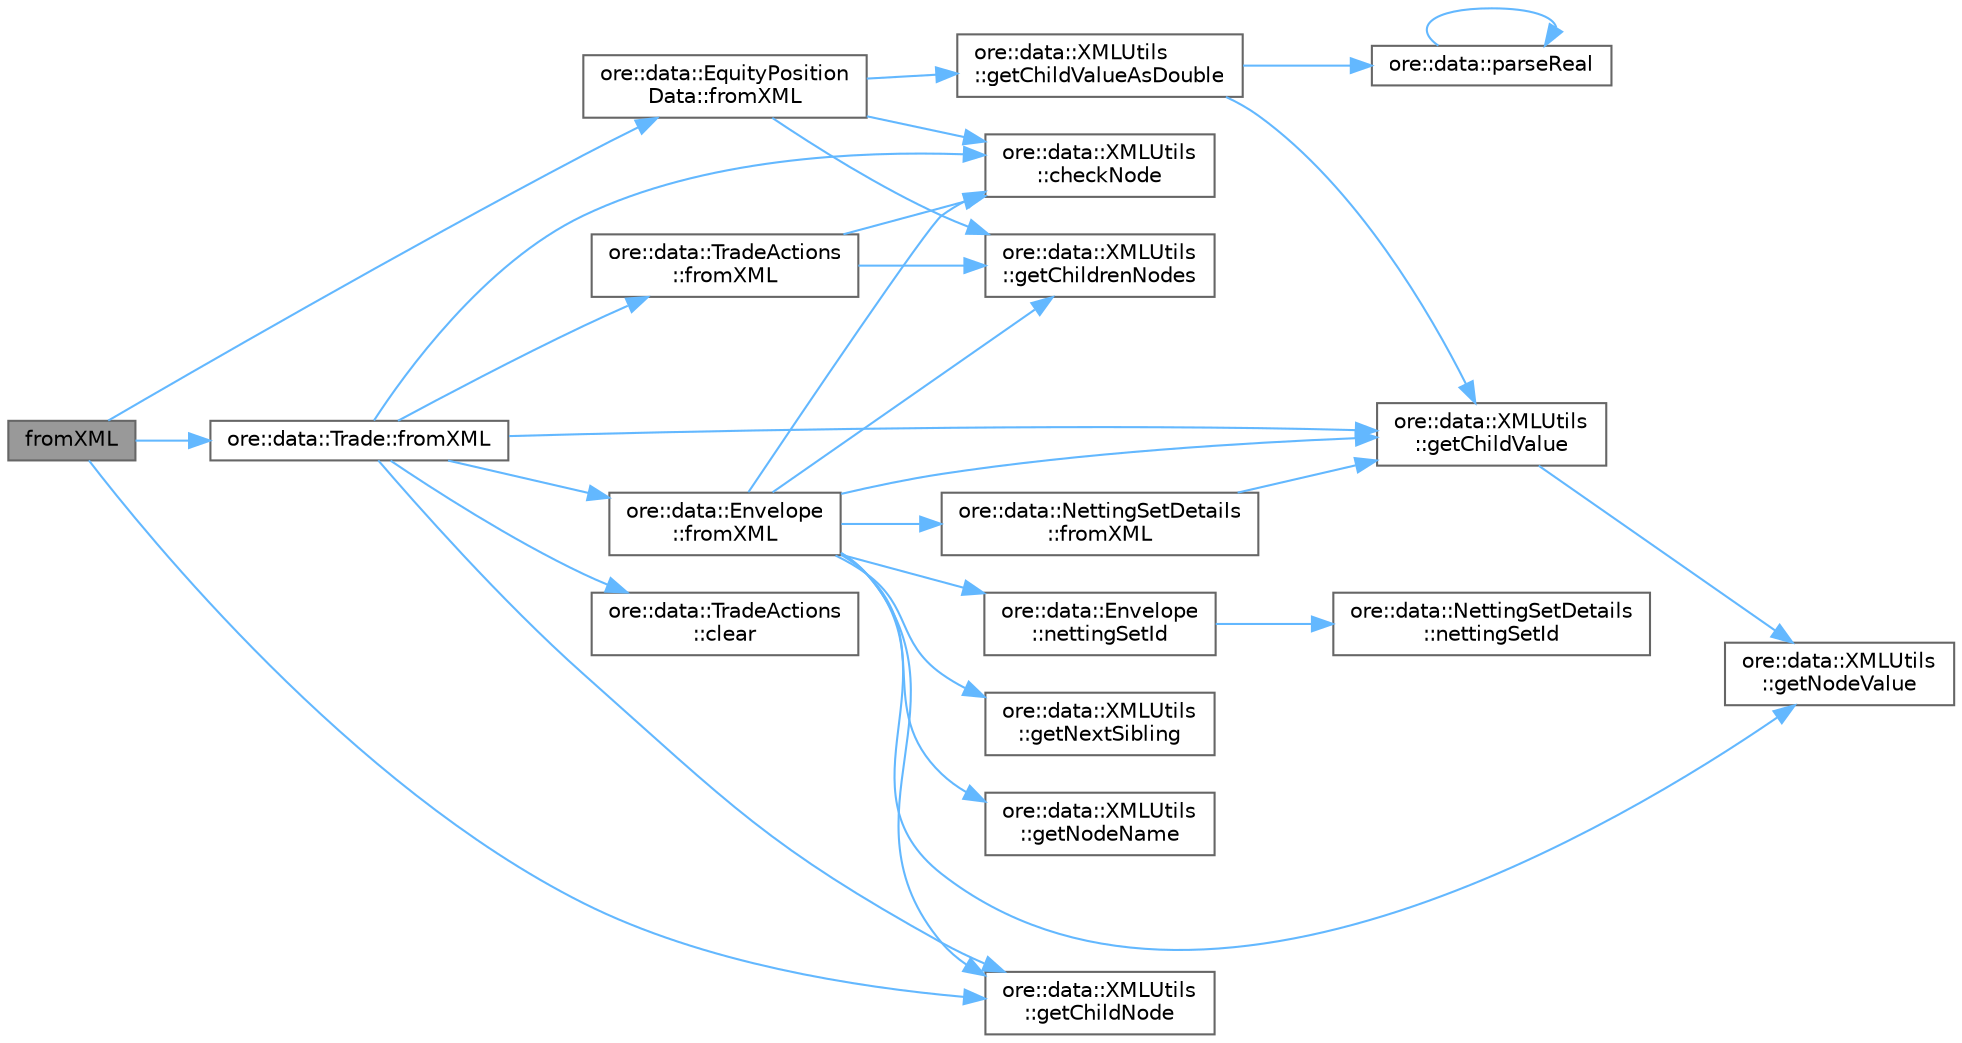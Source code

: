 digraph "fromXML"
{
 // INTERACTIVE_SVG=YES
 // LATEX_PDF_SIZE
  bgcolor="transparent";
  edge [fontname=Helvetica,fontsize=10,labelfontname=Helvetica,labelfontsize=10];
  node [fontname=Helvetica,fontsize=10,shape=box,height=0.2,width=0.4];
  rankdir="LR";
  Node1 [label="fromXML",height=0.2,width=0.4,color="gray40", fillcolor="grey60", style="filled", fontcolor="black",tooltip=" "];
  Node1 -> Node2 [color="steelblue1",style="solid"];
  Node2 [label="ore::data::EquityPosition\lData::fromXML",height=0.2,width=0.4,color="grey40", fillcolor="white", style="filled",URL="$classore_1_1data_1_1_equity_position_data.html#a7741ae0fc924943de5bfe02928262eb7",tooltip=" "];
  Node2 -> Node3 [color="steelblue1",style="solid"];
  Node3 [label="ore::data::XMLUtils\l::checkNode",height=0.2,width=0.4,color="grey40", fillcolor="white", style="filled",URL="$classore_1_1data_1_1_x_m_l_utils.html#a37c092916f4bdf10d4fbf6bb9e474db7",tooltip=" "];
  Node2 -> Node4 [color="steelblue1",style="solid"];
  Node4 [label="ore::data::XMLUtils\l::getChildrenNodes",height=0.2,width=0.4,color="grey40", fillcolor="white", style="filled",URL="$classore_1_1data_1_1_x_m_l_utils.html#a42678b2a0d7c4052dc19123914359ec1",tooltip="Returns all the children with a given name."];
  Node2 -> Node5 [color="steelblue1",style="solid"];
  Node5 [label="ore::data::XMLUtils\l::getChildValueAsDouble",height=0.2,width=0.4,color="grey40", fillcolor="white", style="filled",URL="$classore_1_1data_1_1_x_m_l_utils.html#a450d9b1fe5949d01160aeb42654d7f1d",tooltip=" "];
  Node5 -> Node6 [color="steelblue1",style="solid"];
  Node6 [label="ore::data::XMLUtils\l::getChildValue",height=0.2,width=0.4,color="grey40", fillcolor="white", style="filled",URL="$classore_1_1data_1_1_x_m_l_utils.html#a5a1307174ddefdb3aad6e3bd8cc63b27",tooltip=" "];
  Node6 -> Node7 [color="steelblue1",style="solid"];
  Node7 [label="ore::data::XMLUtils\l::getNodeValue",height=0.2,width=0.4,color="grey40", fillcolor="white", style="filled",URL="$classore_1_1data_1_1_x_m_l_utils.html#a6704501b110fa9d056096df3e05f0df2",tooltip="Get a node's value."];
  Node5 -> Node8 [color="steelblue1",style="solid"];
  Node8 [label="ore::data::parseReal",height=0.2,width=0.4,color="grey40", fillcolor="white", style="filled",URL="$group__utilities.html#gad1db2a68f9a73667c3b4084d63955bdd",tooltip="Convert text to Real."];
  Node8 -> Node8 [color="steelblue1",style="solid"];
  Node1 -> Node9 [color="steelblue1",style="solid"];
  Node9 [label="ore::data::Trade::fromXML",height=0.2,width=0.4,color="grey40", fillcolor="white", style="filled",URL="$classore_1_1data_1_1_trade.html#a7741ae0fc924943de5bfe02928262eb7",tooltip=" "];
  Node9 -> Node3 [color="steelblue1",style="solid"];
  Node9 -> Node10 [color="steelblue1",style="solid"];
  Node10 [label="ore::data::TradeActions\l::clear",height=0.2,width=0.4,color="grey40", fillcolor="white", style="filled",URL="$classore_1_1data_1_1_trade_actions.html#ac8bb3912a3ce86b15842e79d0b421204",tooltip="Clear the trade actions."];
  Node9 -> Node11 [color="steelblue1",style="solid"];
  Node11 [label="ore::data::Envelope\l::fromXML",height=0.2,width=0.4,color="grey40", fillcolor="white", style="filled",URL="$classore_1_1data_1_1_envelope.html#a7741ae0fc924943de5bfe02928262eb7",tooltip=" "];
  Node11 -> Node3 [color="steelblue1",style="solid"];
  Node11 -> Node12 [color="steelblue1",style="solid"];
  Node12 [label="ore::data::NettingSetDetails\l::fromXML",height=0.2,width=0.4,color="grey40", fillcolor="white", style="filled",URL="$classore_1_1data_1_1_netting_set_details.html#a7741ae0fc924943de5bfe02928262eb7",tooltip=" "];
  Node12 -> Node6 [color="steelblue1",style="solid"];
  Node11 -> Node13 [color="steelblue1",style="solid"];
  Node13 [label="ore::data::XMLUtils\l::getChildNode",height=0.2,width=0.4,color="grey40", fillcolor="white", style="filled",URL="$classore_1_1data_1_1_x_m_l_utils.html#a5f2b91a4af900e85c356cfe807e64501",tooltip=" "];
  Node11 -> Node4 [color="steelblue1",style="solid"];
  Node11 -> Node6 [color="steelblue1",style="solid"];
  Node11 -> Node14 [color="steelblue1",style="solid"];
  Node14 [label="ore::data::XMLUtils\l::getNextSibling",height=0.2,width=0.4,color="grey40", fillcolor="white", style="filled",URL="$classore_1_1data_1_1_x_m_l_utils.html#a7fedec5ac495a3e67a9abd7e4aae74aa",tooltip="Get a node's next sibling node."];
  Node11 -> Node15 [color="steelblue1",style="solid"];
  Node15 [label="ore::data::XMLUtils\l::getNodeName",height=0.2,width=0.4,color="grey40", fillcolor="white", style="filled",URL="$classore_1_1data_1_1_x_m_l_utils.html#a4e041c36cab0a16681fb41dfbd991882",tooltip="Get and set a node's name."];
  Node11 -> Node7 [color="steelblue1",style="solid"];
  Node11 -> Node16 [color="steelblue1",style="solid"];
  Node16 [label="ore::data::Envelope\l::nettingSetId",height=0.2,width=0.4,color="grey40", fillcolor="white", style="filled",URL="$classore_1_1data_1_1_envelope.html#a9bf8e40febad0782c5855488041ecfd7",tooltip=" "];
  Node16 -> Node17 [color="steelblue1",style="solid"];
  Node17 [label="ore::data::NettingSetDetails\l::nettingSetId",height=0.2,width=0.4,color="grey40", fillcolor="white", style="filled",URL="$classore_1_1data_1_1_netting_set_details.html#a9bf8e40febad0782c5855488041ecfd7",tooltip=" "];
  Node9 -> Node18 [color="steelblue1",style="solid"];
  Node18 [label="ore::data::TradeActions\l::fromXML",height=0.2,width=0.4,color="grey40", fillcolor="white", style="filled",URL="$classore_1_1data_1_1_trade_actions.html#a7741ae0fc924943de5bfe02928262eb7",tooltip=" "];
  Node18 -> Node3 [color="steelblue1",style="solid"];
  Node18 -> Node4 [color="steelblue1",style="solid"];
  Node9 -> Node13 [color="steelblue1",style="solid"];
  Node9 -> Node6 [color="steelblue1",style="solid"];
  Node1 -> Node13 [color="steelblue1",style="solid"];
}
